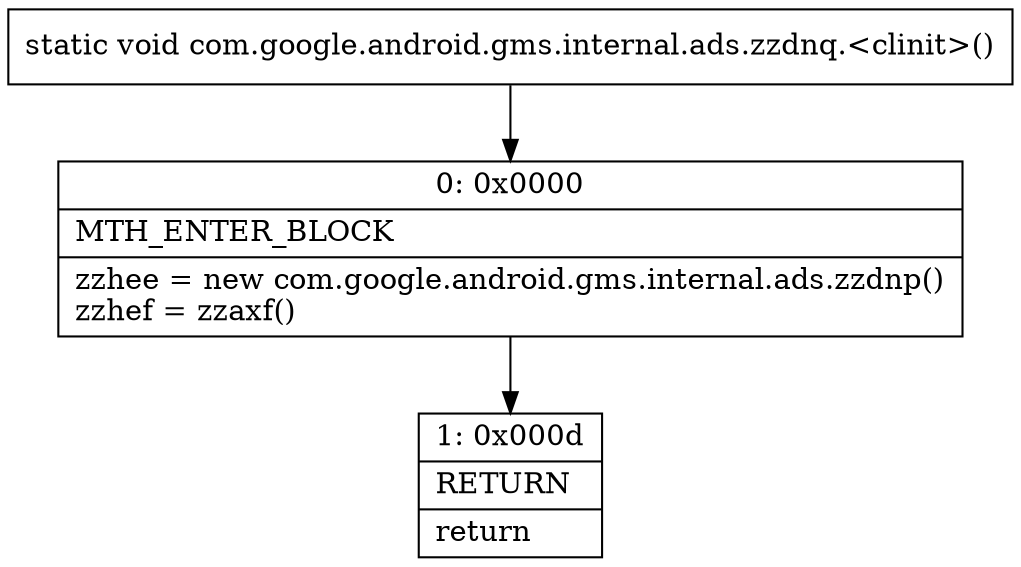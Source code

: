 digraph "CFG forcom.google.android.gms.internal.ads.zzdnq.\<clinit\>()V" {
Node_0 [shape=record,label="{0\:\ 0x0000|MTH_ENTER_BLOCK\l|zzhee = new com.google.android.gms.internal.ads.zzdnp()\lzzhef = zzaxf()\l}"];
Node_1 [shape=record,label="{1\:\ 0x000d|RETURN\l|return\l}"];
MethodNode[shape=record,label="{static void com.google.android.gms.internal.ads.zzdnq.\<clinit\>() }"];
MethodNode -> Node_0;
Node_0 -> Node_1;
}

